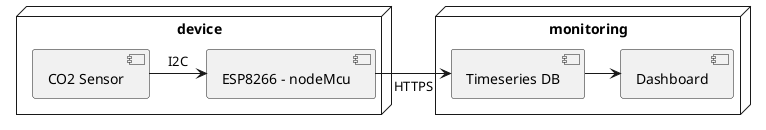 @startuml

node "device" as device{
  component "CO2 Sensor" as sensor
  component "ESP8266 - nodeMcu" as mcu
}

node "monitoring" as monitoring{
  component "Timeseries DB" as db
  component "Dashboard" as dashboard
}

sensor -> mcu : I2C
mcu -> db : HTTPS
db -> dashboard

@enduml
